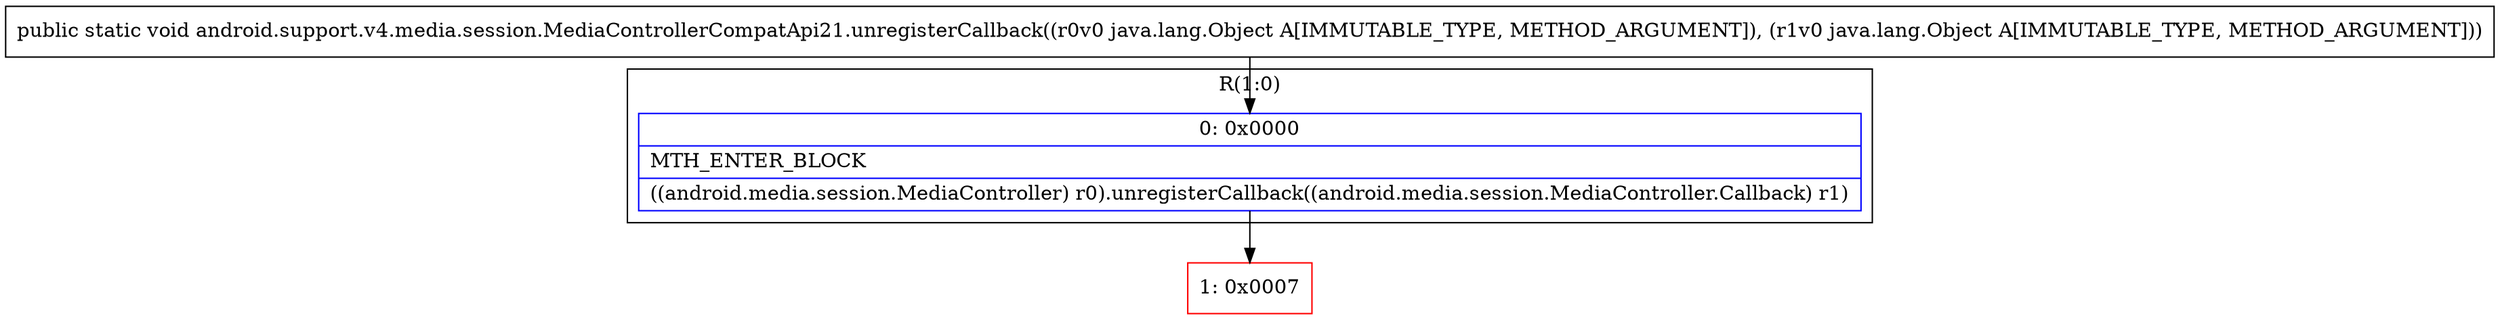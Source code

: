 digraph "CFG forandroid.support.v4.media.session.MediaControllerCompatApi21.unregisterCallback(Ljava\/lang\/Object;Ljava\/lang\/Object;)V" {
subgraph cluster_Region_1473234782 {
label = "R(1:0)";
node [shape=record,color=blue];
Node_0 [shape=record,label="{0\:\ 0x0000|MTH_ENTER_BLOCK\l|((android.media.session.MediaController) r0).unregisterCallback((android.media.session.MediaController.Callback) r1)\l}"];
}
Node_1 [shape=record,color=red,label="{1\:\ 0x0007}"];
MethodNode[shape=record,label="{public static void android.support.v4.media.session.MediaControllerCompatApi21.unregisterCallback((r0v0 java.lang.Object A[IMMUTABLE_TYPE, METHOD_ARGUMENT]), (r1v0 java.lang.Object A[IMMUTABLE_TYPE, METHOD_ARGUMENT])) }"];
MethodNode -> Node_0;
Node_0 -> Node_1;
}

